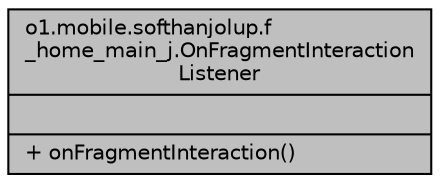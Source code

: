 digraph "o1.mobile.softhanjolup.f_home_main_j.OnFragmentInteractionListener"
{
 // LATEX_PDF_SIZE
  edge [fontname="Helvetica",fontsize="10",labelfontname="Helvetica",labelfontsize="10"];
  node [fontname="Helvetica",fontsize="10",shape=record];
  Node1 [label="{o1.mobile.softhanjolup.f\l_home_main_j.OnFragmentInteraction\lListener\n||+ onFragmentInteraction()\l}",height=0.2,width=0.4,color="black", fillcolor="grey75", style="filled", fontcolor="black",tooltip=" "];
}
